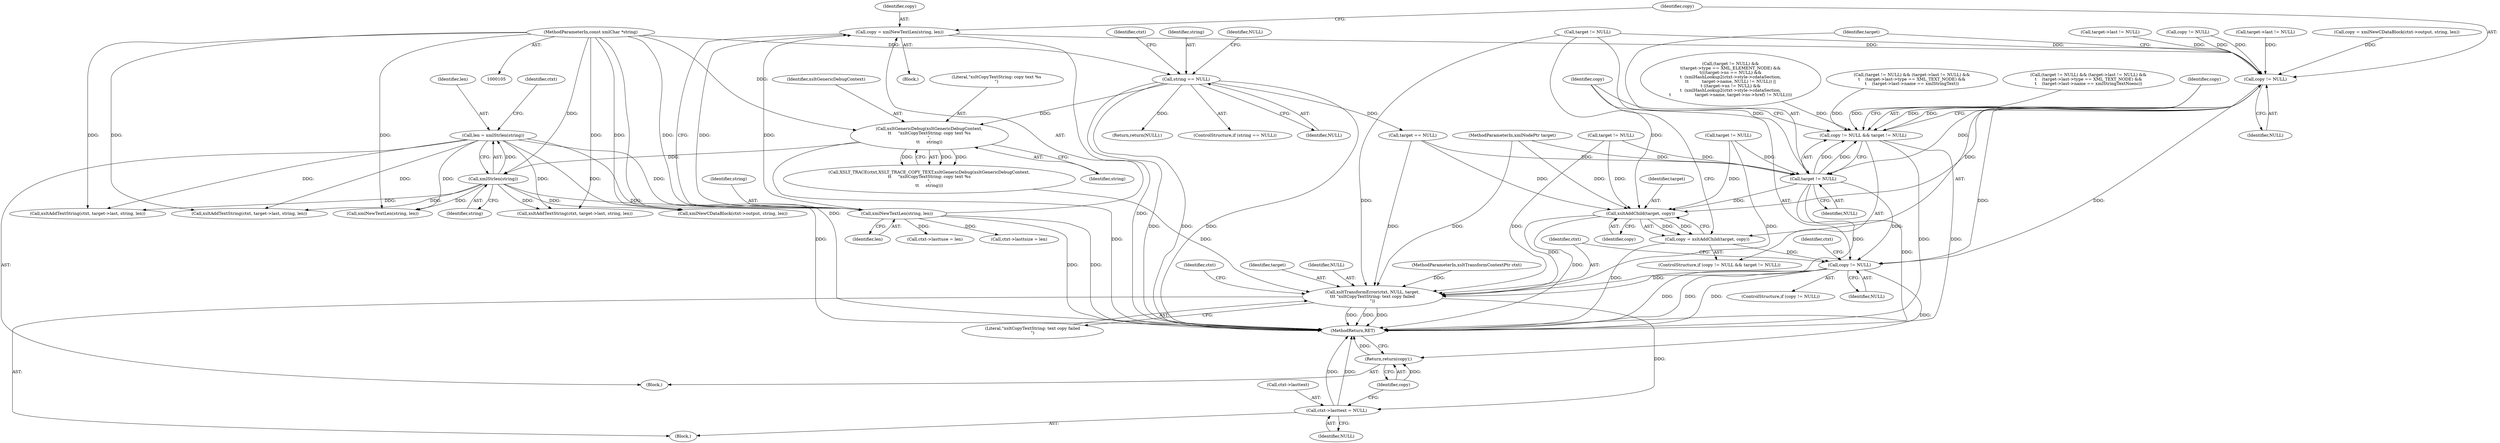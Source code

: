 digraph "0_Chrome_96dbafe288dbe2f0cc45fa3c39daf6d0c37acbab_36@API" {
"1000334" [label="(Call,copy = xmlNewTextLen(string, len))"];
"1000336" [label="(Call,xmlNewTextLen(string, len))"];
"1000144" [label="(Call,xmlStrlen(string))"];
"1000122" [label="(Call,xsltGenericDebug(xsltGenericDebugContext,\n\t\t     \"xsltCopyTextString: copy text %s\n\",\n\t\t     string))"];
"1000114" [label="(Call,string == NULL)"];
"1000108" [label="(MethodParameterIn,const xmlChar *string)"];
"1000142" [label="(Call,len = xmlStrlen(string))"];
"1000341" [label="(Call,copy != NULL)"];
"1000340" [label="(Call,copy != NULL && target != NULL)"];
"1000344" [label="(Call,target != NULL)"];
"1000349" [label="(Call,xsltAddChild(target, copy))"];
"1000347" [label="(Call,copy = xsltAddChild(target, copy))"];
"1000353" [label="(Call,copy != NULL)"];
"1000376" [label="(Call,xsltTransformError(ctxt, NULL, target,\n\t\t\t \"xsltCopyTextString: text copy failed\n\"))"];
"1000381" [label="(Call,ctxt->lasttext = NULL)"];
"1000386" [label="(Return,return(copy);)"];
"1000285" [label="(Call,xmlNewTextLen(string, len))"];
"1000110" [label="(Block,)"];
"1000342" [label="(Identifier,copy)"];
"1000128" [label="(Call,target == NULL)"];
"1000343" [label="(Identifier,NULL)"];
"1000250" [label="(Call,target != NULL)"];
"1000385" [label="(Identifier,NULL)"];
"1000238" [label="(Call,xmlNewCDataBlock(ctxt->output, string, len))"];
"1000113" [label="(ControlStructure,if (string == NULL))"];
"1000162" [label="(Call,target != NULL)"];
"1000142" [label="(Call,len = xmlStrlen(string))"];
"1000340" [label="(Call,copy != NULL && target != NULL)"];
"1000369" [label="(Call,ctxt->lasttuse = len)"];
"1000336" [label="(Call,xmlNewTextLen(string, len))"];
"1000276" [label="(Call,xsltAddTextString(ctxt, target->last, string, len))"];
"1000107" [label="(MethodParameterIn,xmlNodePtr target)"];
"1000305" [label="(Call,target->last != NULL)"];
"1000364" [label="(Call,ctxt->lasttsize = len)"];
"1000344" [label="(Call,target != NULL)"];
"1000106" [label="(MethodParameterIn,xsltTransformContextPtr ctxt)"];
"1000352" [label="(ControlStructure,if (copy != NULL))"];
"1000119" [label="(Call,XSLT_TRACE(ctxt,XSLT_TRACE_COPY_TEXT,xsltGenericDebug(xsltGenericDebugContext,\n\t\t     \"xsltCopyTextString: copy text %s\n\",\n\t\t     string)))"];
"1000116" [label="(Identifier,NULL)"];
"1000349" [label="(Call,xsltAddChild(target, copy))"];
"1000351" [label="(Identifier,copy)"];
"1000124" [label="(Literal,\"xsltCopyTextString: copy text %s\n\")"];
"1000327" [label="(Call,xsltAddTextString(ctxt, target->last, string, len))"];
"1000347" [label="(Call,copy = xsltAddChild(target, copy))"];
"1000123" [label="(Identifier,xsltGenericDebugContext)"];
"1000122" [label="(Call,xsltGenericDebug(xsltGenericDebugContext,\n\t\t     \"xsltCopyTextString: copy text %s\n\",\n\t\t     string))"];
"1000289" [label="(Call,copy != NULL)"];
"1000215" [label="(Call,target->last != NULL)"];
"1000348" [label="(Identifier,copy)"];
"1000118" [label="(Identifier,NULL)"];
"1000338" [label="(Identifier,len)"];
"1000350" [label="(Identifier,target)"];
"1000345" [label="(Identifier,target)"];
"1000236" [label="(Call,copy = xmlNewCDataBlock(ctxt->output, string, len))"];
"1000354" [label="(Identifier,copy)"];
"1000161" [label="(Call,(target != NULL) &&\n\t(target->type == XML_ELEMENT_NODE) &&\n\t(((target->ns == NULL) &&\n\t  (xmlHashLookup2(ctxt->style->cdataSection,\n\t\t          target->name, NULL) != NULL)) ||\n\t ((target->ns != NULL) &&\n\t  (xmlHashLookup2(ctxt->style->cdataSection,\n\t                  target->name, target->ns->href) != NULL))))"];
"1000388" [label="(MethodReturn,RET)"];
"1000120" [label="(Identifier,ctxt)"];
"1000375" [label="(Block,)"];
"1000115" [label="(Identifier,string)"];
"1000359" [label="(Identifier,ctxt)"];
"1000387" [label="(Identifier,copy)"];
"1000301" [label="(Call,target != NULL)"];
"1000300" [label="(Call,(target != NULL) && (target->last != NULL) &&\n\t    (target->last->type == XML_TEXT_NODE) &&\n\t    (target->last->name == xmlStringText))"];
"1000383" [label="(Identifier,ctxt)"];
"1000355" [label="(Identifier,NULL)"];
"1000145" [label="(Identifier,string)"];
"1000249" [label="(Call,(target != NULL) && (target->last != NULL) &&\n\t    (target->last->type == XML_TEXT_NODE) &&\n\t    (target->last->name == xmlStringTextNoenc))"];
"1000334" [label="(Call,copy = xmlNewTextLen(string, len))"];
"1000382" [label="(Call,ctxt->lasttext)"];
"1000117" [label="(Return,return(NULL);)"];
"1000377" [label="(Identifier,ctxt)"];
"1000379" [label="(Identifier,target)"];
"1000381" [label="(Call,ctxt->lasttext = NULL)"];
"1000143" [label="(Identifier,len)"];
"1000376" [label="(Call,xsltTransformError(ctxt, NULL, target,\n\t\t\t \"xsltCopyTextString: text copy failed\n\"))"];
"1000378" [label="(Identifier,NULL)"];
"1000144" [label="(Call,xmlStrlen(string))"];
"1000114" [label="(Call,string == NULL)"];
"1000335" [label="(Identifier,copy)"];
"1000150" [label="(Identifier,ctxt)"];
"1000353" [label="(Call,copy != NULL)"];
"1000341" [label="(Call,copy != NULL)"];
"1000108" [label="(MethodParameterIn,const xmlChar *string)"];
"1000380" [label="(Literal,\"xsltCopyTextString: text copy failed\n\")"];
"1000229" [label="(Call,xsltAddTextString(ctxt, target->last, string, len))"];
"1000125" [label="(Identifier,string)"];
"1000337" [label="(Identifier,string)"];
"1000298" [label="(Block,)"];
"1000339" [label="(ControlStructure,if (copy != NULL && target != NULL))"];
"1000346" [label="(Identifier,NULL)"];
"1000386" [label="(Return,return(copy);)"];
"1000334" -> "1000298"  [label="AST: "];
"1000334" -> "1000336"  [label="CFG: "];
"1000335" -> "1000334"  [label="AST: "];
"1000336" -> "1000334"  [label="AST: "];
"1000342" -> "1000334"  [label="CFG: "];
"1000334" -> "1000388"  [label="DDG: "];
"1000336" -> "1000334"  [label="DDG: "];
"1000336" -> "1000334"  [label="DDG: "];
"1000334" -> "1000341"  [label="DDG: "];
"1000336" -> "1000338"  [label="CFG: "];
"1000337" -> "1000336"  [label="AST: "];
"1000338" -> "1000336"  [label="AST: "];
"1000336" -> "1000388"  [label="DDG: "];
"1000336" -> "1000388"  [label="DDG: "];
"1000144" -> "1000336"  [label="DDG: "];
"1000108" -> "1000336"  [label="DDG: "];
"1000142" -> "1000336"  [label="DDG: "];
"1000336" -> "1000364"  [label="DDG: "];
"1000336" -> "1000369"  [label="DDG: "];
"1000144" -> "1000142"  [label="AST: "];
"1000144" -> "1000145"  [label="CFG: "];
"1000145" -> "1000144"  [label="AST: "];
"1000142" -> "1000144"  [label="CFG: "];
"1000144" -> "1000142"  [label="DDG: "];
"1000122" -> "1000144"  [label="DDG: "];
"1000108" -> "1000144"  [label="DDG: "];
"1000144" -> "1000229"  [label="DDG: "];
"1000144" -> "1000238"  [label="DDG: "];
"1000144" -> "1000276"  [label="DDG: "];
"1000144" -> "1000285"  [label="DDG: "];
"1000144" -> "1000327"  [label="DDG: "];
"1000122" -> "1000119"  [label="AST: "];
"1000122" -> "1000125"  [label="CFG: "];
"1000123" -> "1000122"  [label="AST: "];
"1000124" -> "1000122"  [label="AST: "];
"1000125" -> "1000122"  [label="AST: "];
"1000119" -> "1000122"  [label="CFG: "];
"1000122" -> "1000388"  [label="DDG: "];
"1000122" -> "1000119"  [label="DDG: "];
"1000122" -> "1000119"  [label="DDG: "];
"1000122" -> "1000119"  [label="DDG: "];
"1000114" -> "1000122"  [label="DDG: "];
"1000108" -> "1000122"  [label="DDG: "];
"1000114" -> "1000113"  [label="AST: "];
"1000114" -> "1000116"  [label="CFG: "];
"1000115" -> "1000114"  [label="AST: "];
"1000116" -> "1000114"  [label="AST: "];
"1000118" -> "1000114"  [label="CFG: "];
"1000120" -> "1000114"  [label="CFG: "];
"1000114" -> "1000388"  [label="DDG: "];
"1000114" -> "1000388"  [label="DDG: "];
"1000114" -> "1000388"  [label="DDG: "];
"1000108" -> "1000114"  [label="DDG: "];
"1000114" -> "1000117"  [label="DDG: "];
"1000114" -> "1000128"  [label="DDG: "];
"1000108" -> "1000105"  [label="AST: "];
"1000108" -> "1000388"  [label="DDG: "];
"1000108" -> "1000229"  [label="DDG: "];
"1000108" -> "1000238"  [label="DDG: "];
"1000108" -> "1000276"  [label="DDG: "];
"1000108" -> "1000285"  [label="DDG: "];
"1000108" -> "1000327"  [label="DDG: "];
"1000142" -> "1000110"  [label="AST: "];
"1000143" -> "1000142"  [label="AST: "];
"1000150" -> "1000142"  [label="CFG: "];
"1000142" -> "1000388"  [label="DDG: "];
"1000142" -> "1000229"  [label="DDG: "];
"1000142" -> "1000238"  [label="DDG: "];
"1000142" -> "1000276"  [label="DDG: "];
"1000142" -> "1000285"  [label="DDG: "];
"1000142" -> "1000327"  [label="DDG: "];
"1000341" -> "1000340"  [label="AST: "];
"1000341" -> "1000343"  [label="CFG: "];
"1000342" -> "1000341"  [label="AST: "];
"1000343" -> "1000341"  [label="AST: "];
"1000345" -> "1000341"  [label="CFG: "];
"1000340" -> "1000341"  [label="CFG: "];
"1000341" -> "1000340"  [label="DDG: "];
"1000341" -> "1000340"  [label="DDG: "];
"1000236" -> "1000341"  [label="DDG: "];
"1000289" -> "1000341"  [label="DDG: "];
"1000289" -> "1000341"  [label="DDG: "];
"1000301" -> "1000341"  [label="DDG: "];
"1000215" -> "1000341"  [label="DDG: "];
"1000305" -> "1000341"  [label="DDG: "];
"1000341" -> "1000344"  [label="DDG: "];
"1000341" -> "1000349"  [label="DDG: "];
"1000341" -> "1000353"  [label="DDG: "];
"1000341" -> "1000353"  [label="DDG: "];
"1000340" -> "1000339"  [label="AST: "];
"1000340" -> "1000344"  [label="CFG: "];
"1000344" -> "1000340"  [label="AST: "];
"1000348" -> "1000340"  [label="CFG: "];
"1000354" -> "1000340"  [label="CFG: "];
"1000340" -> "1000388"  [label="DDG: "];
"1000340" -> "1000388"  [label="DDG: "];
"1000300" -> "1000340"  [label="DDG: "];
"1000249" -> "1000340"  [label="DDG: "];
"1000161" -> "1000340"  [label="DDG: "];
"1000344" -> "1000340"  [label="DDG: "];
"1000344" -> "1000340"  [label="DDG: "];
"1000344" -> "1000346"  [label="CFG: "];
"1000345" -> "1000344"  [label="AST: "];
"1000346" -> "1000344"  [label="AST: "];
"1000344" -> "1000388"  [label="DDG: "];
"1000250" -> "1000344"  [label="DDG: "];
"1000128" -> "1000344"  [label="DDG: "];
"1000301" -> "1000344"  [label="DDG: "];
"1000162" -> "1000344"  [label="DDG: "];
"1000107" -> "1000344"  [label="DDG: "];
"1000344" -> "1000349"  [label="DDG: "];
"1000344" -> "1000353"  [label="DDG: "];
"1000344" -> "1000376"  [label="DDG: "];
"1000349" -> "1000347"  [label="AST: "];
"1000349" -> "1000351"  [label="CFG: "];
"1000350" -> "1000349"  [label="AST: "];
"1000351" -> "1000349"  [label="AST: "];
"1000347" -> "1000349"  [label="CFG: "];
"1000349" -> "1000388"  [label="DDG: "];
"1000349" -> "1000347"  [label="DDG: "];
"1000349" -> "1000347"  [label="DDG: "];
"1000250" -> "1000349"  [label="DDG: "];
"1000128" -> "1000349"  [label="DDG: "];
"1000301" -> "1000349"  [label="DDG: "];
"1000162" -> "1000349"  [label="DDG: "];
"1000107" -> "1000349"  [label="DDG: "];
"1000349" -> "1000376"  [label="DDG: "];
"1000347" -> "1000339"  [label="AST: "];
"1000348" -> "1000347"  [label="AST: "];
"1000354" -> "1000347"  [label="CFG: "];
"1000347" -> "1000388"  [label="DDG: "];
"1000347" -> "1000353"  [label="DDG: "];
"1000353" -> "1000352"  [label="AST: "];
"1000353" -> "1000355"  [label="CFG: "];
"1000354" -> "1000353"  [label="AST: "];
"1000355" -> "1000353"  [label="AST: "];
"1000359" -> "1000353"  [label="CFG: "];
"1000377" -> "1000353"  [label="CFG: "];
"1000353" -> "1000388"  [label="DDG: "];
"1000353" -> "1000388"  [label="DDG: "];
"1000353" -> "1000388"  [label="DDG: "];
"1000353" -> "1000376"  [label="DDG: "];
"1000353" -> "1000386"  [label="DDG: "];
"1000376" -> "1000375"  [label="AST: "];
"1000376" -> "1000380"  [label="CFG: "];
"1000377" -> "1000376"  [label="AST: "];
"1000378" -> "1000376"  [label="AST: "];
"1000379" -> "1000376"  [label="AST: "];
"1000380" -> "1000376"  [label="AST: "];
"1000383" -> "1000376"  [label="CFG: "];
"1000376" -> "1000388"  [label="DDG: "];
"1000376" -> "1000388"  [label="DDG: "];
"1000376" -> "1000388"  [label="DDG: "];
"1000119" -> "1000376"  [label="DDG: "];
"1000106" -> "1000376"  [label="DDG: "];
"1000250" -> "1000376"  [label="DDG: "];
"1000128" -> "1000376"  [label="DDG: "];
"1000301" -> "1000376"  [label="DDG: "];
"1000162" -> "1000376"  [label="DDG: "];
"1000107" -> "1000376"  [label="DDG: "];
"1000376" -> "1000381"  [label="DDG: "];
"1000381" -> "1000375"  [label="AST: "];
"1000381" -> "1000385"  [label="CFG: "];
"1000382" -> "1000381"  [label="AST: "];
"1000385" -> "1000381"  [label="AST: "];
"1000387" -> "1000381"  [label="CFG: "];
"1000381" -> "1000388"  [label="DDG: "];
"1000381" -> "1000388"  [label="DDG: "];
"1000386" -> "1000110"  [label="AST: "];
"1000386" -> "1000387"  [label="CFG: "];
"1000387" -> "1000386"  [label="AST: "];
"1000388" -> "1000386"  [label="CFG: "];
"1000386" -> "1000388"  [label="DDG: "];
"1000387" -> "1000386"  [label="DDG: "];
}
